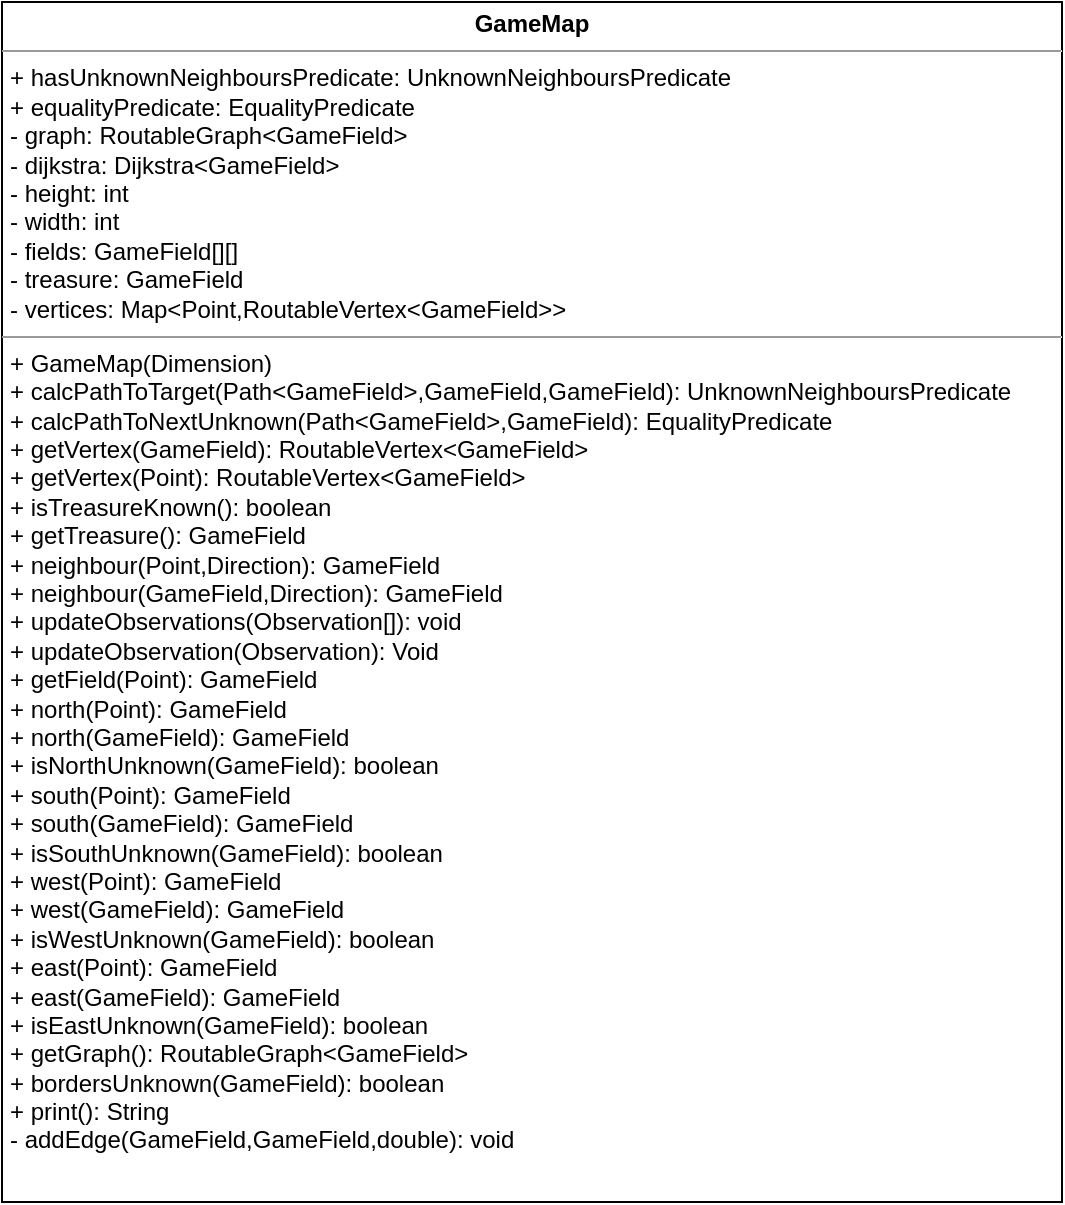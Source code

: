 <mxfile version="12.8.2" type="device"><diagram id="6zb8AXjR6R7E8pIa4ZRs" name="Page-1"><mxGraphModel dx="1182" dy="725" grid="1" gridSize="10" guides="1" tooltips="1" connect="1" arrows="1" fold="1" page="1" pageScale="1" pageWidth="827" pageHeight="1169" math="0" shadow="0"><root><mxCell id="0"/><mxCell id="1" parent="0"/><mxCell id="jXFJhwYGbOn-aeVG99XK-1" value="&lt;p style=&quot;margin: 0px ; margin-top: 4px ; text-align: center&quot;&gt;&lt;b&gt;GameMap&lt;/b&gt;&lt;br&gt;&lt;/p&gt;&lt;hr size=&quot;1&quot;&gt;&lt;p style=&quot;margin: 0px ; margin-left: 4px&quot;&gt;+ hasUnknownNeighboursPredicate: UnknownNeighboursPredicate&lt;/p&gt;&lt;p style=&quot;margin: 0px ; margin-left: 4px&quot;&gt;+ equalityPredicate: EqualityPredicate&lt;/p&gt;&lt;p style=&quot;margin: 0px ; margin-left: 4px&quot;&gt;- graph: RoutableGraph&amp;lt;GameField&amp;gt;&lt;/p&gt;&lt;p style=&quot;margin: 0px ; margin-left: 4px&quot;&gt;- dijkstra: Dijkstra&amp;lt;GameField&amp;gt;&lt;/p&gt;&lt;p style=&quot;margin: 0px ; margin-left: 4px&quot;&gt;- height: int&lt;/p&gt;&lt;p style=&quot;margin: 0px ; margin-left: 4px&quot;&gt;- width: int&lt;/p&gt;&lt;p style=&quot;margin: 0px ; margin-left: 4px&quot;&gt;- fields: GameField[][]&lt;/p&gt;&lt;p style=&quot;margin: 0px ; margin-left: 4px&quot;&gt;- treasure: GameField&lt;/p&gt;&lt;p style=&quot;margin: 0px ; margin-left: 4px&quot;&gt;- vertices: Map&amp;lt;Point,RoutableVertex&amp;lt;GameField&amp;gt;&amp;gt;&lt;br&gt;&lt;/p&gt;&lt;hr size=&quot;1&quot;&gt;&lt;p style=&quot;margin: 0px ; margin-left: 4px&quot;&gt;+ GameMap(Dimension)&lt;/p&gt;&lt;p style=&quot;margin: 0px ; margin-left: 4px&quot;&gt;+ calcPathToTarget(Path&amp;lt;GameField&amp;gt;,GameField,GameField): UnknownNeighboursPredicate&lt;br&gt;&lt;/p&gt;&lt;p style=&quot;margin: 0px ; margin-left: 4px&quot;&gt;+ calcPathToNextUnknown(Path&amp;lt;GameField&amp;gt;,GameField): EqualityPredicate&lt;br&gt;&lt;/p&gt;&lt;p style=&quot;margin: 0px ; margin-left: 4px&quot;&gt;+ getVertex(GameField): RoutableVertex&amp;lt;GameField&amp;gt;&lt;br&gt;&lt;/p&gt;&lt;p style=&quot;margin: 0px ; margin-left: 4px&quot;&gt;+ getVertex(Point): RoutableVertex&amp;lt;GameField&amp;gt;&lt;br&gt;&lt;/p&gt;&lt;p style=&quot;margin: 0px ; margin-left: 4px&quot;&gt;+ isTreasureKnown(): boolean&lt;br&gt;&lt;/p&gt;&lt;p style=&quot;margin: 0px ; margin-left: 4px&quot;&gt;+ getTreasure(): GameField&lt;br&gt;&lt;/p&gt;&lt;p style=&quot;margin: 0px ; margin-left: 4px&quot;&gt;+ neighbour(Point,Direction): GameField&lt;br&gt;&lt;/p&gt;&lt;p style=&quot;margin: 0px ; margin-left: 4px&quot;&gt;+ neighbour(GameField,Direction): GameField&lt;br&gt;&lt;/p&gt;&lt;p style=&quot;margin: 0px ; margin-left: 4px&quot;&gt;+ updateObservations(Observation[]): void&lt;br&gt;&lt;/p&gt;&lt;p style=&quot;margin: 0px ; margin-left: 4px&quot;&gt;+ updateObservation(Observation): Void&lt;br&gt;&lt;/p&gt;&lt;p style=&quot;margin: 0px ; margin-left: 4px&quot;&gt;+ getField(Point): GameField&lt;br&gt;&lt;/p&gt;&lt;p style=&quot;margin: 0px ; margin-left: 4px&quot;&gt;+ north(Point): GameField&lt;br&gt;&lt;/p&gt;&lt;p style=&quot;margin: 0px ; margin-left: 4px&quot;&gt;+ north(GameField): GameField&lt;br&gt;&lt;/p&gt;&lt;p style=&quot;margin: 0px ; margin-left: 4px&quot;&gt;+ isNorthUnknown(GameField): boolean&lt;br&gt;&lt;/p&gt;&lt;p style=&quot;margin: 0px ; margin-left: 4px&quot;&gt;+ south(Point): GameField&lt;br&gt;&lt;/p&gt;&lt;p style=&quot;margin: 0px ; margin-left: 4px&quot;&gt;+ south(GameField): GameField&lt;br&gt;&lt;/p&gt;&lt;p style=&quot;margin: 0px ; margin-left: 4px&quot;&gt;+ isSouthUnknown(GameField): boolean&lt;br&gt;&lt;/p&gt;&lt;p style=&quot;margin: 0px ; margin-left: 4px&quot;&gt;+ west(Point): GameField&lt;br&gt;&lt;/p&gt;&lt;p style=&quot;margin: 0px ; margin-left: 4px&quot;&gt;+ west(GameField): GameField&lt;br&gt;&lt;/p&gt;&lt;p style=&quot;margin: 0px ; margin-left: 4px&quot;&gt;+ isWestUnknown(GameField): boolean&lt;br&gt;&lt;/p&gt;&lt;p style=&quot;margin: 0px ; margin-left: 4px&quot;&gt;+ east(Point): GameField&lt;br&gt;&lt;/p&gt;&lt;p style=&quot;margin: 0px ; margin-left: 4px&quot;&gt;+ east(GameField): GameField&lt;br&gt;&lt;/p&gt;&lt;p style=&quot;margin: 0px ; margin-left: 4px&quot;&gt;+ isEastUnknown(GameField): boolean&lt;br&gt;&lt;/p&gt;&lt;p style=&quot;margin: 0px ; margin-left: 4px&quot;&gt;+ getGraph(): RoutableGraph&amp;lt;GameField&amp;gt;&lt;br&gt;&lt;/p&gt;&lt;p style=&quot;margin: 0px ; margin-left: 4px&quot;&gt;+ bordersUnknown(GameField): boolean&lt;br&gt;&lt;/p&gt;&lt;p style=&quot;margin: 0px ; margin-left: 4px&quot;&gt;+ print(): String&lt;br&gt;&lt;/p&gt;&lt;p style=&quot;margin: 0px ; margin-left: 4px&quot;&gt;- addEdge(GameField,GameField,double): void&lt;br&gt;&lt;/p&gt;" style="verticalAlign=top;align=left;overflow=fill;fontSize=12;fontFamily=Helvetica;html=1;" vertex="1" parent="1"><mxGeometry x="90" y="320" width="530" height="600" as="geometry"/></mxCell></root></mxGraphModel></diagram></mxfile>